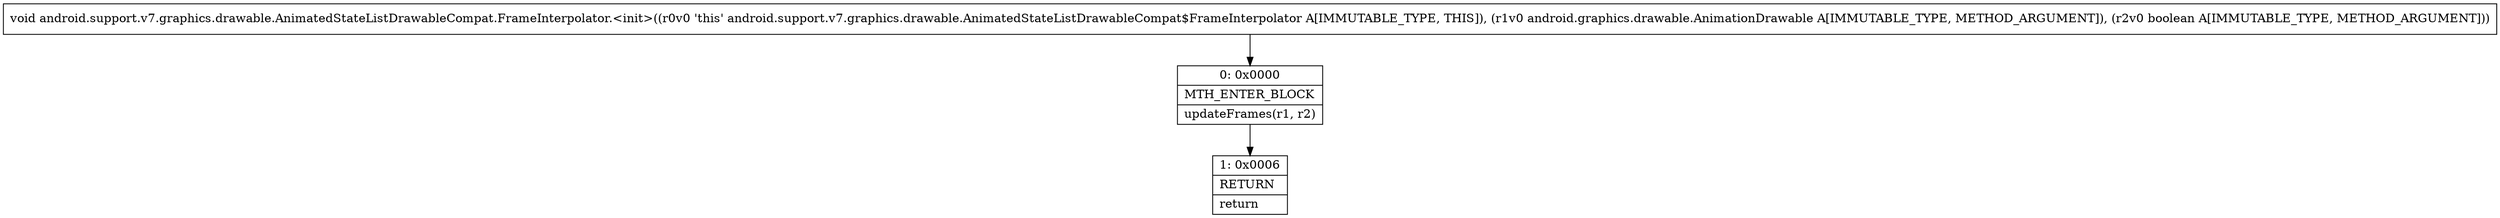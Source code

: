 digraph "CFG forandroid.support.v7.graphics.drawable.AnimatedStateListDrawableCompat.FrameInterpolator.\<init\>(Landroid\/graphics\/drawable\/AnimationDrawable;Z)V" {
Node_0 [shape=record,label="{0\:\ 0x0000|MTH_ENTER_BLOCK\l|updateFrames(r1, r2)\l}"];
Node_1 [shape=record,label="{1\:\ 0x0006|RETURN\l|return\l}"];
MethodNode[shape=record,label="{void android.support.v7.graphics.drawable.AnimatedStateListDrawableCompat.FrameInterpolator.\<init\>((r0v0 'this' android.support.v7.graphics.drawable.AnimatedStateListDrawableCompat$FrameInterpolator A[IMMUTABLE_TYPE, THIS]), (r1v0 android.graphics.drawable.AnimationDrawable A[IMMUTABLE_TYPE, METHOD_ARGUMENT]), (r2v0 boolean A[IMMUTABLE_TYPE, METHOD_ARGUMENT])) }"];
MethodNode -> Node_0;
Node_0 -> Node_1;
}

